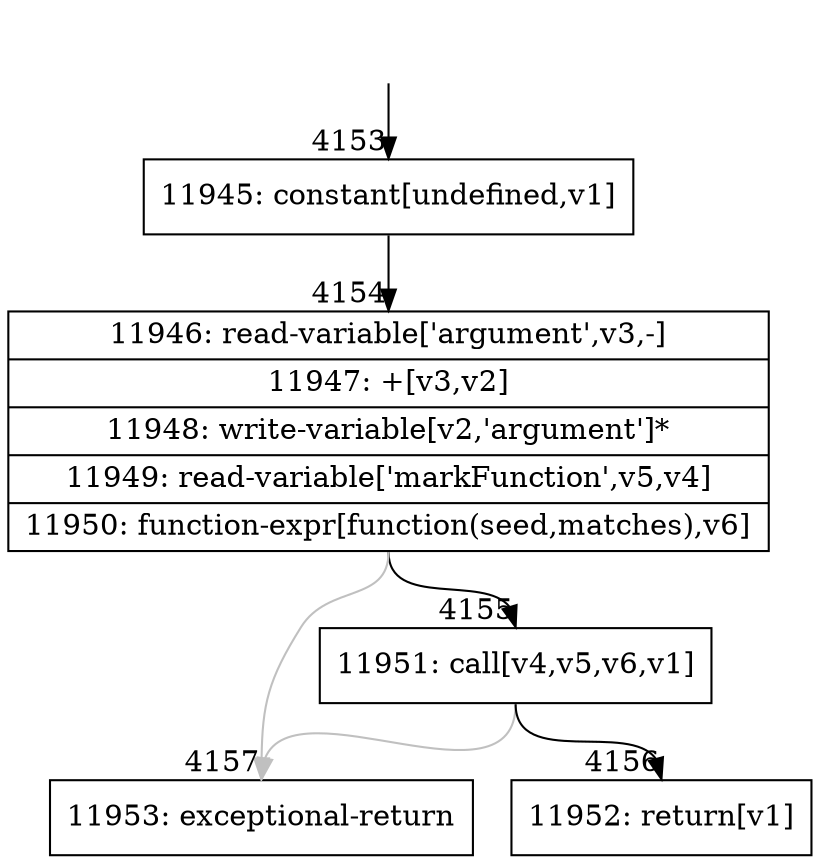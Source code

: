 digraph {
rankdir="TD"
BB_entry270[shape=none,label=""];
BB_entry270 -> BB4153 [tailport=s, headport=n, headlabel="    4153"]
BB4153 [shape=record label="{11945: constant[undefined,v1]}" ] 
BB4153 -> BB4154 [tailport=s, headport=n, headlabel="      4154"]
BB4154 [shape=record label="{11946: read-variable['argument',v3,-]|11947: +[v3,v2]|11948: write-variable[v2,'argument']*|11949: read-variable['markFunction',v5,v4]|11950: function-expr[function(seed,matches),v6]}" ] 
BB4154 -> BB4155 [tailport=s, headport=n, headlabel="      4155"]
BB4154 -> BB4157 [tailport=s, headport=n, color=gray, headlabel="      4157"]
BB4155 [shape=record label="{11951: call[v4,v5,v6,v1]}" ] 
BB4155 -> BB4156 [tailport=s, headport=n, headlabel="      4156"]
BB4155 -> BB4157 [tailport=s, headport=n, color=gray]
BB4156 [shape=record label="{11952: return[v1]}" ] 
BB4157 [shape=record label="{11953: exceptional-return}" ] 
}
